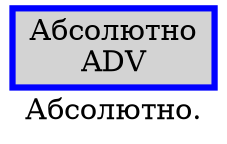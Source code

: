 digraph SENTENCE_5030 {
	graph [label="Абсолютно."]
	node [style=filled]
		0 [label="Абсолютно
ADV" color=blue fillcolor=lightgray penwidth=3 shape=box]
}